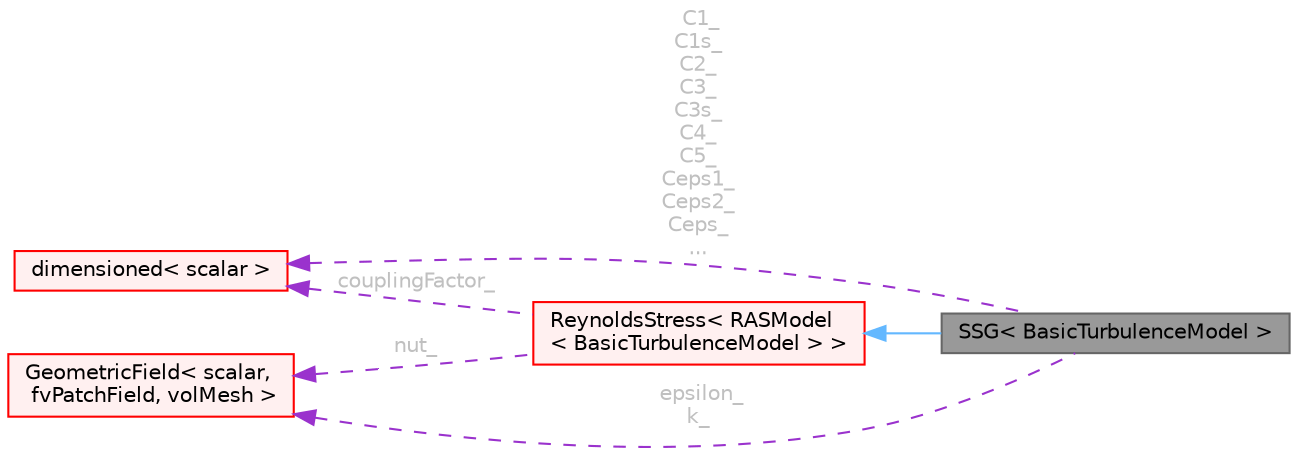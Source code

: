 digraph "SSG&lt; BasicTurbulenceModel &gt;"
{
 // LATEX_PDF_SIZE
  bgcolor="transparent";
  edge [fontname=Helvetica,fontsize=10,labelfontname=Helvetica,labelfontsize=10];
  node [fontname=Helvetica,fontsize=10,shape=box,height=0.2,width=0.4];
  rankdir="LR";
  Node1 [id="Node000001",label="SSG\< BasicTurbulenceModel \>",height=0.2,width=0.4,color="gray40", fillcolor="grey60", style="filled", fontcolor="black",tooltip="Speziale, Sarkar and Gatski Reynolds-stress turbulence model for incompressible and compressible flow..."];
  Node2 -> Node1 [id="edge1_Node000001_Node000002",dir="back",color="steelblue1",style="solid",tooltip=" "];
  Node2 [id="Node000002",label="ReynoldsStress\< RASModel\l\< BasicTurbulenceModel \> \>",height=0.2,width=0.4,color="red", fillcolor="#FFF0F0", style="filled",URL="$classFoam_1_1ReynoldsStress.html",tooltip=" "];
  Node13 -> Node2 [id="edge2_Node000002_Node000013",dir="back",color="darkorchid3",style="dashed",tooltip=" ",label=" couplingFactor_",fontcolor="grey" ];
  Node13 [id="Node000013",label="dimensioned\< scalar \>",height=0.2,width=0.4,color="red", fillcolor="#FFF0F0", style="filled",URL="$classFoam_1_1dimensioned.html",tooltip=" "];
  Node31 -> Node2 [id="edge3_Node000002_Node000031",dir="back",color="darkorchid3",style="dashed",tooltip=" ",label=" nut_",fontcolor="grey" ];
  Node31 [id="Node000031",label="GeometricField\< scalar,\l fvPatchField, volMesh \>",height=0.2,width=0.4,color="red", fillcolor="#FFF0F0", style="filled",URL="$classFoam_1_1GeometricField.html",tooltip=" "];
  Node13 -> Node1 [id="edge4_Node000001_Node000013",dir="back",color="darkorchid3",style="dashed",tooltip=" ",label=" C1_\nC1s_\nC2_\nC3_\nC3s_\nC4_\nC5_\nCeps1_\nCeps2_\nCeps_\n...",fontcolor="grey" ];
  Node31 -> Node1 [id="edge5_Node000001_Node000031",dir="back",color="darkorchid3",style="dashed",tooltip=" ",label=" epsilon_\nk_",fontcolor="grey" ];
}
